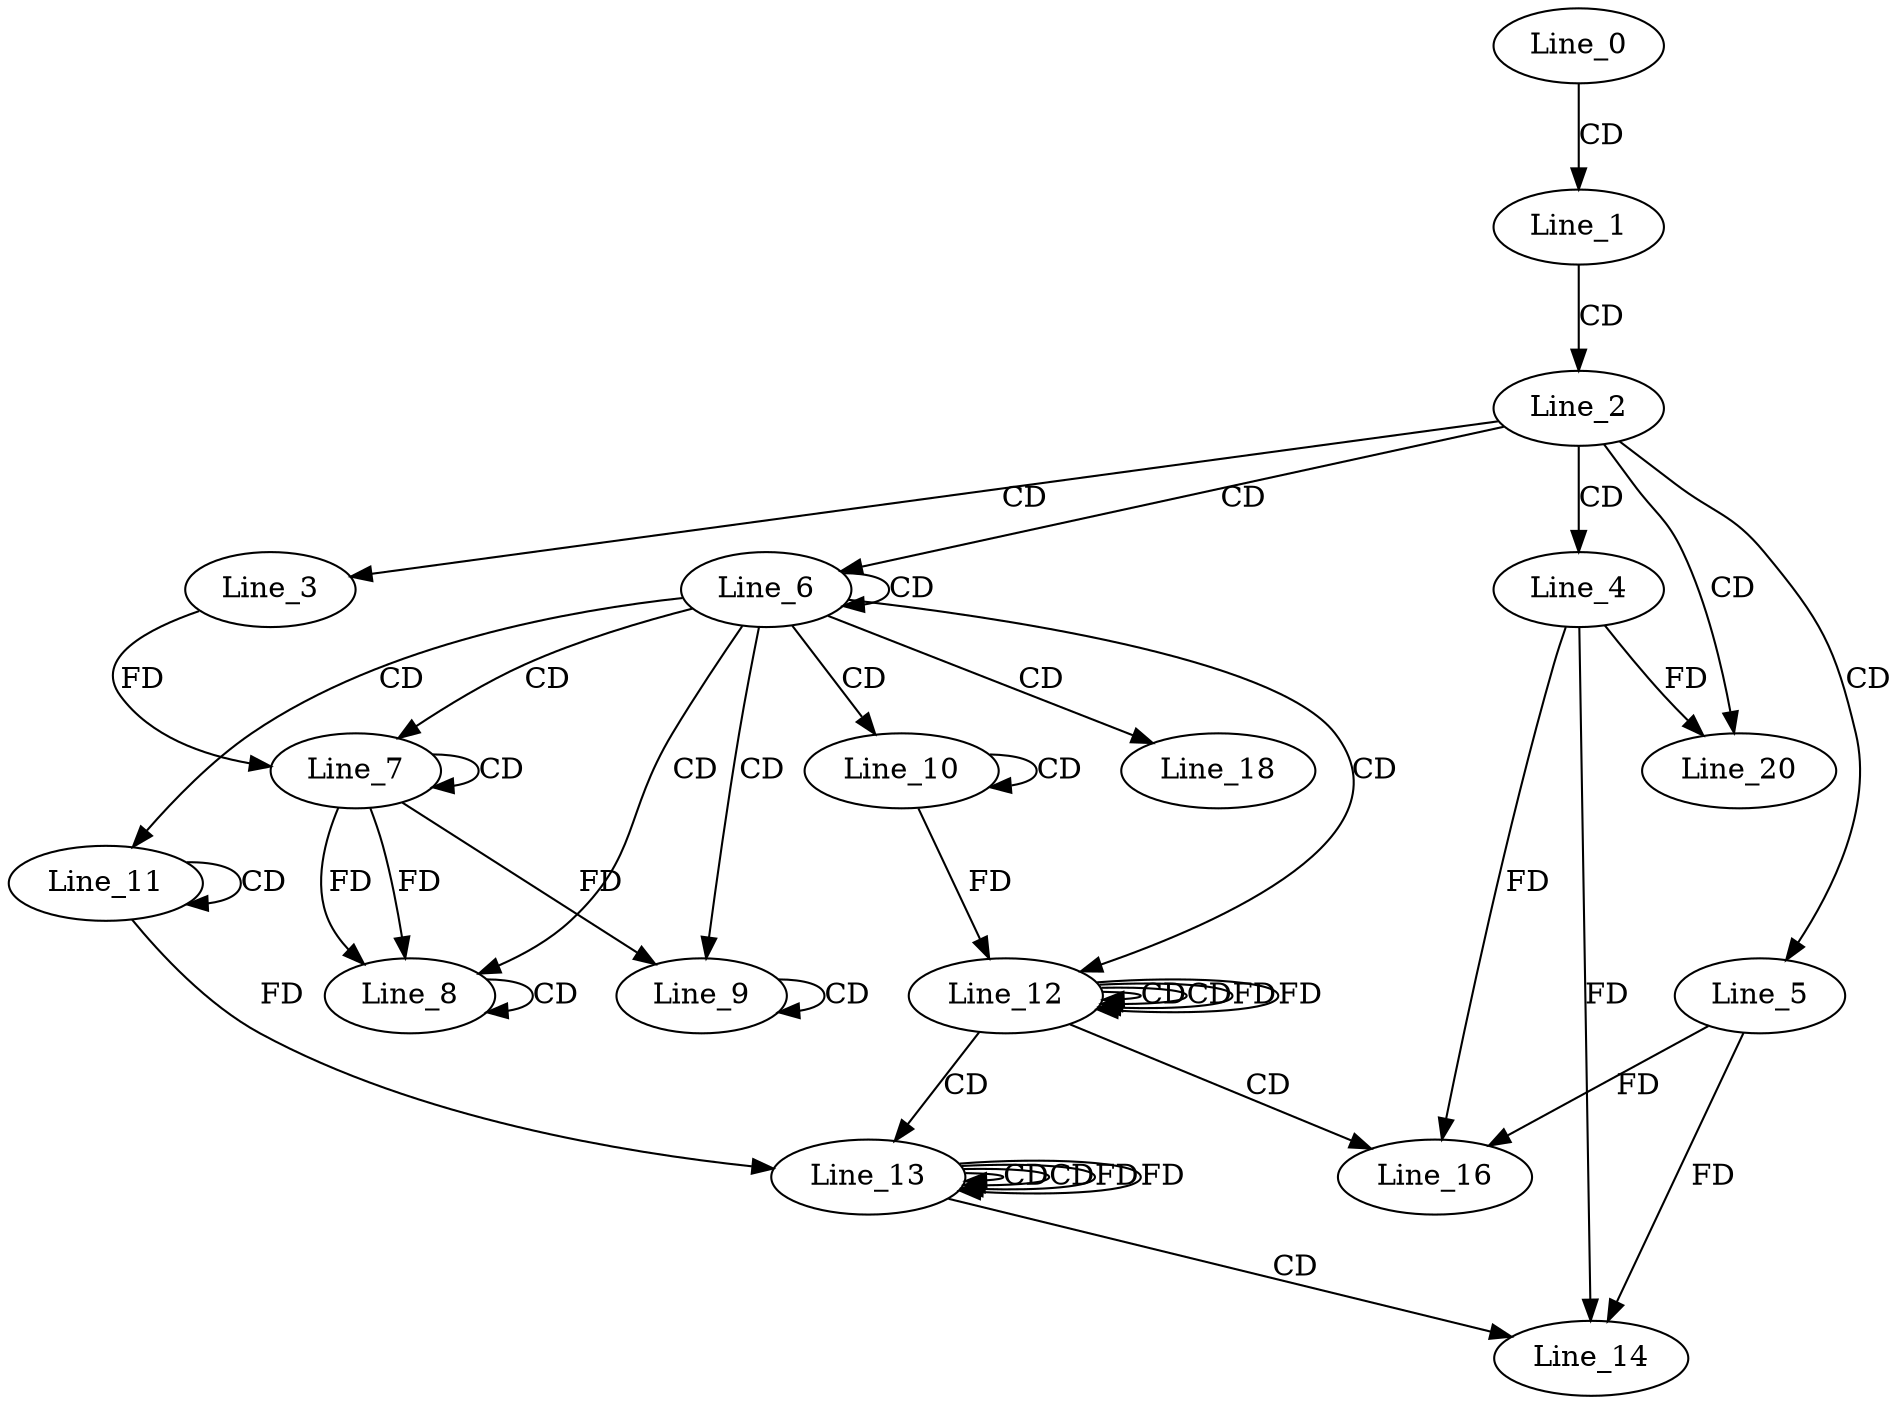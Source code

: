 digraph G {
  Line_0;
  Line_1;
  Line_2;
  Line_3;
  Line_4;
  Line_5;
  Line_6;
  Line_7;
  Line_7;
  Line_8;
  Line_8;
  Line_9;
  Line_9;
  Line_10;
  Line_10;
  Line_11;
  Line_11;
  Line_12;
  Line_12;
  Line_12;
  Line_13;
  Line_13;
  Line_13;
  Line_14;
  Line_16;
  Line_18;
  Line_20;
  Line_0 -> Line_1 [ label="CD" ];
  Line_1 -> Line_2 [ label="CD" ];
  Line_2 -> Line_3 [ label="CD" ];
  Line_2 -> Line_4 [ label="CD" ];
  Line_2 -> Line_5 [ label="CD" ];
  Line_2 -> Line_6 [ label="CD" ];
  Line_6 -> Line_6 [ label="CD" ];
  Line_6 -> Line_7 [ label="CD" ];
  Line_7 -> Line_7 [ label="CD" ];
  Line_3 -> Line_7 [ label="FD" ];
  Line_6 -> Line_8 [ label="CD" ];
  Line_7 -> Line_8 [ label="FD" ];
  Line_8 -> Line_8 [ label="CD" ];
  Line_7 -> Line_8 [ label="FD" ];
  Line_6 -> Line_9 [ label="CD" ];
  Line_9 -> Line_9 [ label="CD" ];
  Line_7 -> Line_9 [ label="FD" ];
  Line_6 -> Line_10 [ label="CD" ];
  Line_10 -> Line_10 [ label="CD" ];
  Line_6 -> Line_11 [ label="CD" ];
  Line_11 -> Line_11 [ label="CD" ];
  Line_6 -> Line_12 [ label="CD" ];
  Line_12 -> Line_12 [ label="CD" ];
  Line_10 -> Line_12 [ label="FD" ];
  Line_12 -> Line_12 [ label="CD" ];
  Line_12 -> Line_12 [ label="FD" ];
  Line_12 -> Line_13 [ label="CD" ];
  Line_13 -> Line_13 [ label="CD" ];
  Line_11 -> Line_13 [ label="FD" ];
  Line_13 -> Line_13 [ label="CD" ];
  Line_13 -> Line_13 [ label="FD" ];
  Line_13 -> Line_14 [ label="CD" ];
  Line_4 -> Line_14 [ label="FD" ];
  Line_5 -> Line_14 [ label="FD" ];
  Line_12 -> Line_16 [ label="CD" ];
  Line_4 -> Line_16 [ label="FD" ];
  Line_5 -> Line_16 [ label="FD" ];
  Line_6 -> Line_18 [ label="CD" ];
  Line_2 -> Line_20 [ label="CD" ];
  Line_4 -> Line_20 [ label="FD" ];
  Line_12 -> Line_12 [ label="FD" ];
  Line_13 -> Line_13 [ label="FD" ];
}
